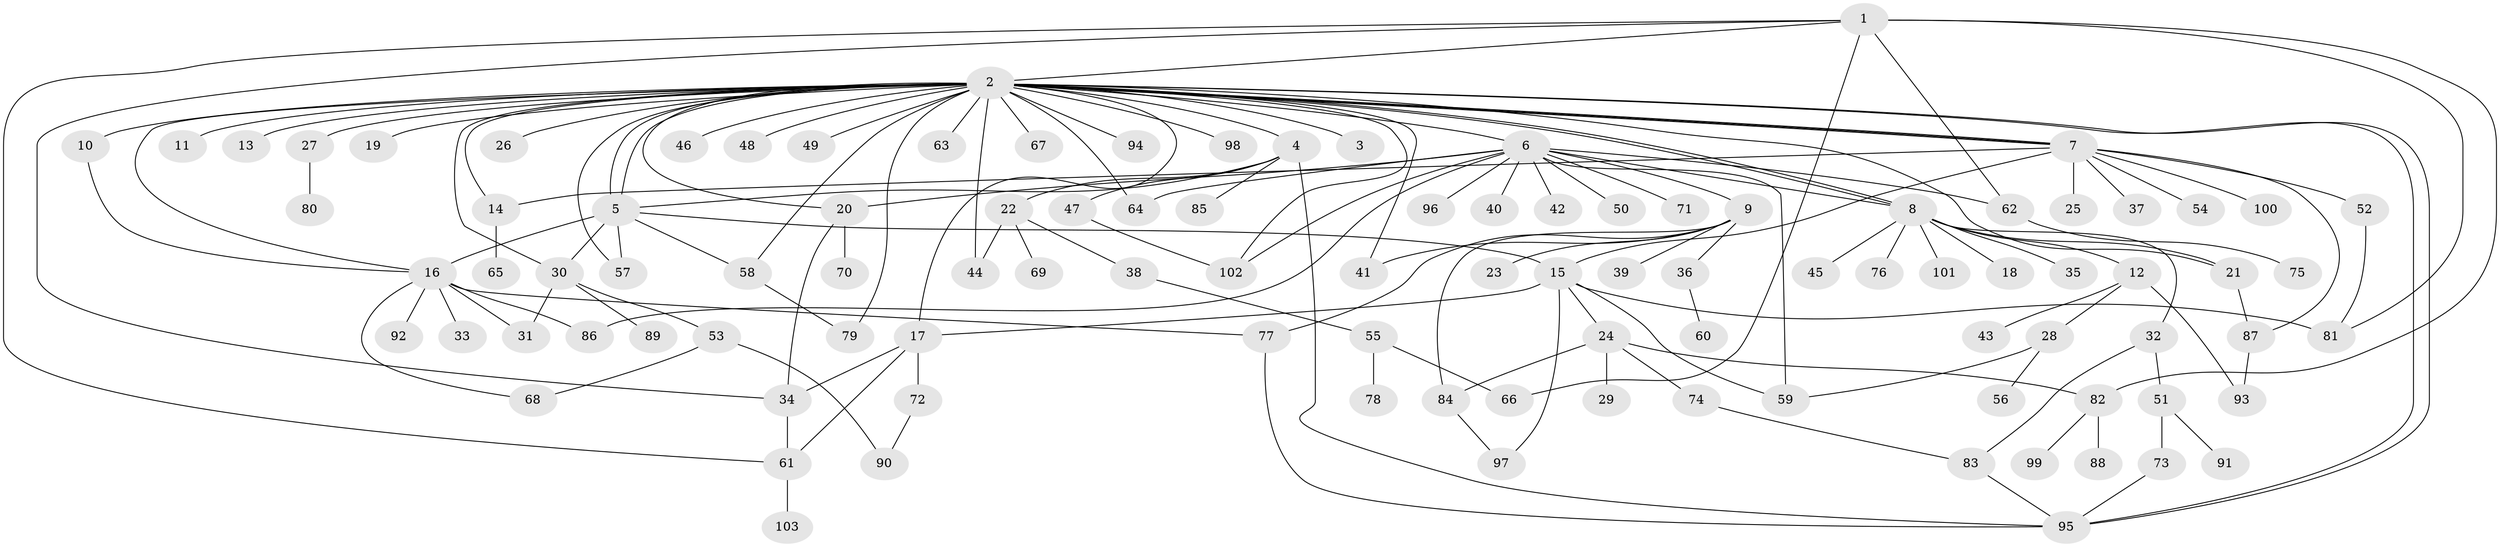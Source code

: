 // Generated by graph-tools (version 1.1) at 2025/11/02/27/25 16:11:09]
// undirected, 103 vertices, 150 edges
graph export_dot {
graph [start="1"]
  node [color=gray90,style=filled];
  1;
  2;
  3;
  4;
  5;
  6;
  7;
  8;
  9;
  10;
  11;
  12;
  13;
  14;
  15;
  16;
  17;
  18;
  19;
  20;
  21;
  22;
  23;
  24;
  25;
  26;
  27;
  28;
  29;
  30;
  31;
  32;
  33;
  34;
  35;
  36;
  37;
  38;
  39;
  40;
  41;
  42;
  43;
  44;
  45;
  46;
  47;
  48;
  49;
  50;
  51;
  52;
  53;
  54;
  55;
  56;
  57;
  58;
  59;
  60;
  61;
  62;
  63;
  64;
  65;
  66;
  67;
  68;
  69;
  70;
  71;
  72;
  73;
  74;
  75;
  76;
  77;
  78;
  79;
  80;
  81;
  82;
  83;
  84;
  85;
  86;
  87;
  88;
  89;
  90;
  91;
  92;
  93;
  94;
  95;
  96;
  97;
  98;
  99;
  100;
  101;
  102;
  103;
  1 -- 2;
  1 -- 34;
  1 -- 61;
  1 -- 62;
  1 -- 66;
  1 -- 81;
  1 -- 82;
  2 -- 3;
  2 -- 4;
  2 -- 5;
  2 -- 5;
  2 -- 6;
  2 -- 7;
  2 -- 7;
  2 -- 7;
  2 -- 8;
  2 -- 8;
  2 -- 10;
  2 -- 11;
  2 -- 13;
  2 -- 14;
  2 -- 16;
  2 -- 17;
  2 -- 19;
  2 -- 20;
  2 -- 21;
  2 -- 26;
  2 -- 27;
  2 -- 30;
  2 -- 41;
  2 -- 44;
  2 -- 46;
  2 -- 48;
  2 -- 49;
  2 -- 57;
  2 -- 58;
  2 -- 63;
  2 -- 64;
  2 -- 67;
  2 -- 79;
  2 -- 94;
  2 -- 95;
  2 -- 95;
  2 -- 98;
  2 -- 102;
  4 -- 5;
  4 -- 22;
  4 -- 47;
  4 -- 85;
  4 -- 95;
  5 -- 15;
  5 -- 16;
  5 -- 30;
  5 -- 57;
  5 -- 58;
  6 -- 8;
  6 -- 9;
  6 -- 20;
  6 -- 40;
  6 -- 42;
  6 -- 50;
  6 -- 59;
  6 -- 62;
  6 -- 64;
  6 -- 71;
  6 -- 86;
  6 -- 96;
  6 -- 102;
  7 -- 14;
  7 -- 15;
  7 -- 25;
  7 -- 37;
  7 -- 52;
  7 -- 54;
  7 -- 87;
  7 -- 100;
  8 -- 12;
  8 -- 18;
  8 -- 21;
  8 -- 32;
  8 -- 35;
  8 -- 45;
  8 -- 76;
  8 -- 101;
  9 -- 23;
  9 -- 36;
  9 -- 39;
  9 -- 41;
  9 -- 77;
  9 -- 84;
  10 -- 16;
  12 -- 28;
  12 -- 43;
  12 -- 93;
  14 -- 65;
  15 -- 17;
  15 -- 24;
  15 -- 59;
  15 -- 81;
  15 -- 97;
  16 -- 31;
  16 -- 33;
  16 -- 68;
  16 -- 77;
  16 -- 86;
  16 -- 92;
  17 -- 34;
  17 -- 61;
  17 -- 72;
  20 -- 34;
  20 -- 70;
  21 -- 87;
  22 -- 38;
  22 -- 44;
  22 -- 69;
  24 -- 29;
  24 -- 74;
  24 -- 82;
  24 -- 84;
  27 -- 80;
  28 -- 56;
  28 -- 59;
  30 -- 31;
  30 -- 53;
  30 -- 89;
  32 -- 51;
  32 -- 83;
  34 -- 61;
  36 -- 60;
  38 -- 55;
  47 -- 102;
  51 -- 73;
  51 -- 91;
  52 -- 81;
  53 -- 68;
  53 -- 90;
  55 -- 66;
  55 -- 78;
  58 -- 79;
  61 -- 103;
  62 -- 75;
  72 -- 90;
  73 -- 95;
  74 -- 83;
  77 -- 95;
  82 -- 88;
  82 -- 99;
  83 -- 95;
  84 -- 97;
  87 -- 93;
}
